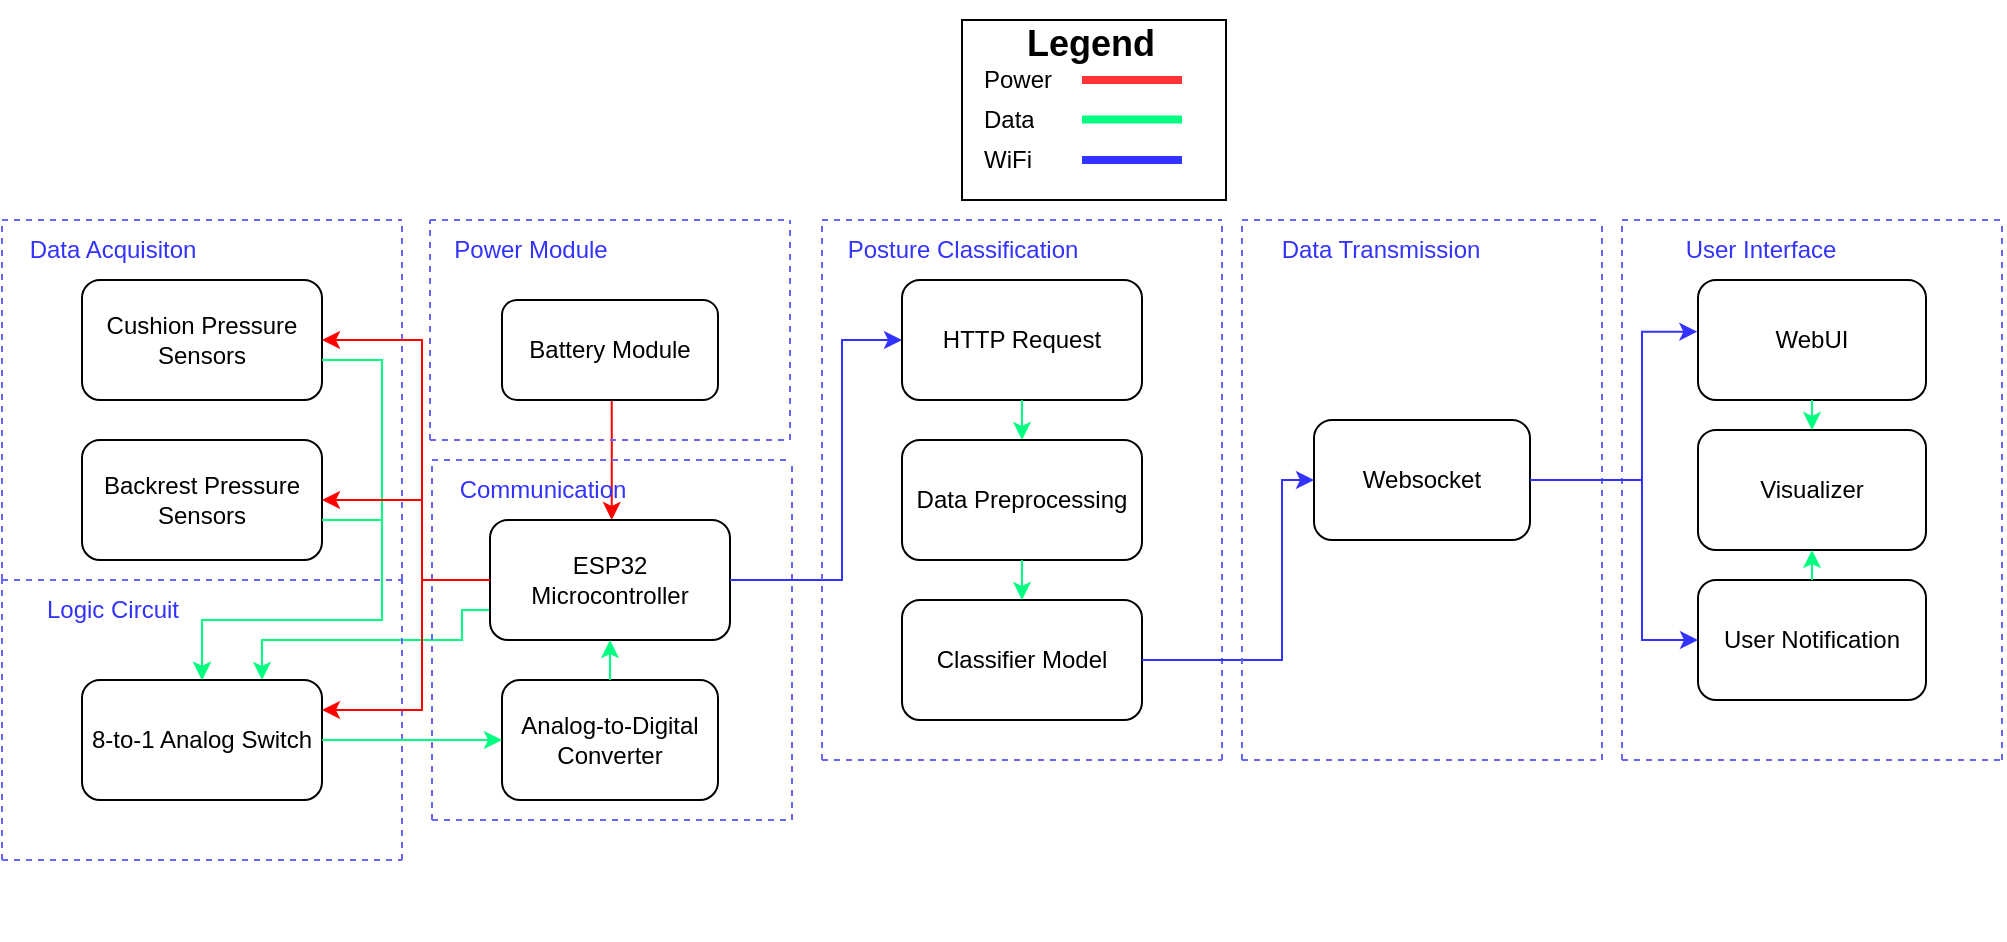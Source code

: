 <mxfile version="26.0.16">
  <diagram name="Page-1" id="9WAIeXzmGR1HwareG-w6">
    <mxGraphModel dx="1276" dy="643" grid="1" gridSize="10" guides="1" tooltips="1" connect="1" arrows="1" fold="1" page="1" pageScale="1" pageWidth="3000" pageHeight="3000" math="0" shadow="0">
      <root>
        <mxCell id="0" />
        <mxCell id="1" parent="0" />
        <mxCell id="Vnn7nnUzHmon1-IM3wvu-170" value="" style="edgeStyle=orthogonalEdgeStyle;rounded=0;orthogonalLoop=1;jettySize=auto;html=1;strokeColor=#FF0000;" edge="1" parent="1">
          <mxGeometry relative="1" as="geometry">
            <mxPoint x="354.855" y="330" as="sourcePoint" />
            <mxPoint x="354.855" y="390" as="targetPoint" />
            <Array as="points">
              <mxPoint x="354.84" y="350" />
              <mxPoint x="354.84" y="350" />
            </Array>
          </mxGeometry>
        </mxCell>
        <mxCell id="Vnn7nnUzHmon1-IM3wvu-168" value="" style="endArrow=classic;html=1;rounded=0;strokeColor=#00FF80;entryX=0.75;entryY=0;entryDx=0;entryDy=0;exitX=0;exitY=0.75;exitDx=0;exitDy=0;" edge="1" parent="1" source="Vnn7nnUzHmon1-IM3wvu-70" target="Vnn7nnUzHmon1-IM3wvu-163">
          <mxGeometry width="50" height="50" relative="1" as="geometry">
            <mxPoint x="220" y="510" as="sourcePoint" />
            <mxPoint x="325" y="390" as="targetPoint" />
            <Array as="points">
              <mxPoint x="290" y="435" />
              <mxPoint x="280" y="435" />
              <mxPoint x="280" y="450" />
              <mxPoint x="270" y="450" />
              <mxPoint x="180" y="450" />
            </Array>
          </mxGeometry>
        </mxCell>
        <mxCell id="Vnn7nnUzHmon1-IM3wvu-59" value="" style="group;strokeColor=none;fillColor=none;" vertex="1" connectable="0" parent="1">
          <mxGeometry x="50" y="240" width="200" height="180" as="geometry" />
        </mxCell>
        <mxCell id="Vnn7nnUzHmon1-IM3wvu-54" value="" style="endArrow=none;dashed=1;html=1;rounded=0;strokeColor=light-dark(#6666FF,#FFFFFF);" edge="1" parent="Vnn7nnUzHmon1-IM3wvu-59">
          <mxGeometry width="50" height="50" relative="1" as="geometry">
            <mxPoint y="180" as="sourcePoint" />
            <mxPoint as="targetPoint" />
          </mxGeometry>
        </mxCell>
        <mxCell id="Vnn7nnUzHmon1-IM3wvu-56" value="" style="endArrow=none;dashed=1;html=1;rounded=0;strokeColor=light-dark(#6666FF,#FFFFFF);" edge="1" parent="Vnn7nnUzHmon1-IM3wvu-59">
          <mxGeometry width="50" height="50" relative="1" as="geometry">
            <mxPoint as="sourcePoint" />
            <mxPoint x="200" as="targetPoint" />
          </mxGeometry>
        </mxCell>
        <mxCell id="Vnn7nnUzHmon1-IM3wvu-57" value="" style="endArrow=none;dashed=1;html=1;rounded=0;strokeColor=light-dark(#6666FF,#FFFFFF);" edge="1" parent="Vnn7nnUzHmon1-IM3wvu-59">
          <mxGeometry width="50" height="50" relative="1" as="geometry">
            <mxPoint y="180" as="sourcePoint" />
            <mxPoint x="200" y="180" as="targetPoint" />
          </mxGeometry>
        </mxCell>
        <mxCell id="Vnn7nnUzHmon1-IM3wvu-58" value="" style="endArrow=none;dashed=1;html=1;rounded=0;strokeColor=light-dark(#6666FF,#FFFFFF);" edge="1" parent="Vnn7nnUzHmon1-IM3wvu-59">
          <mxGeometry width="50" height="50" relative="1" as="geometry">
            <mxPoint x="200" y="180" as="sourcePoint" />
            <mxPoint x="200" as="targetPoint" />
            <Array as="points">
              <mxPoint x="200" y="90" />
            </Array>
          </mxGeometry>
        </mxCell>
        <mxCell id="Vnn7nnUzHmon1-IM3wvu-60" value="&lt;font style=&quot;color: rgb(51, 51, 255);&quot;&gt;Data Acquisiton&lt;/font&gt;" style="text;html=1;align=center;verticalAlign=middle;resizable=0;points=[];autosize=1;strokeColor=none;fillColor=none;" vertex="1" parent="Vnn7nnUzHmon1-IM3wvu-59">
          <mxGeometry x="0.005" width="110" height="30" as="geometry" />
        </mxCell>
        <mxCell id="Vnn7nnUzHmon1-IM3wvu-63" value="Backrest Pressure&lt;div&gt;Sensors&lt;/div&gt;" style="rounded=1;whiteSpace=wrap;html=1;" vertex="1" parent="Vnn7nnUzHmon1-IM3wvu-59">
          <mxGeometry x="40" y="110" width="120" height="60" as="geometry" />
        </mxCell>
        <mxCell id="Vnn7nnUzHmon1-IM3wvu-62" value="Cushion Pressure Sensors" style="rounded=1;whiteSpace=wrap;html=1;" vertex="1" parent="1">
          <mxGeometry x="90" y="270" width="120" height="60" as="geometry" />
        </mxCell>
        <mxCell id="Vnn7nnUzHmon1-IM3wvu-64" value="" style="group;strokeColor=none;fillColor=none;" vertex="1" connectable="0" parent="1">
          <mxGeometry x="265" y="360" width="180" height="180" as="geometry" />
        </mxCell>
        <mxCell id="Vnn7nnUzHmon1-IM3wvu-65" value="" style="endArrow=none;dashed=1;html=1;rounded=0;strokeColor=light-dark(#6666FF,#FFFFFF);" edge="1" parent="Vnn7nnUzHmon1-IM3wvu-64">
          <mxGeometry width="50" height="50" relative="1" as="geometry">
            <mxPoint y="180" as="sourcePoint" />
            <mxPoint as="targetPoint" />
          </mxGeometry>
        </mxCell>
        <mxCell id="Vnn7nnUzHmon1-IM3wvu-66" value="" style="endArrow=none;dashed=1;html=1;rounded=0;strokeColor=light-dark(#6666FF,#FFFFFF);" edge="1" parent="Vnn7nnUzHmon1-IM3wvu-64">
          <mxGeometry width="50" height="50" relative="1" as="geometry">
            <mxPoint as="sourcePoint" />
            <mxPoint x="180" as="targetPoint" />
          </mxGeometry>
        </mxCell>
        <mxCell id="Vnn7nnUzHmon1-IM3wvu-67" value="" style="endArrow=none;dashed=1;html=1;rounded=0;strokeColor=light-dark(#6666FF,#FFFFFF);" edge="1" parent="Vnn7nnUzHmon1-IM3wvu-64">
          <mxGeometry width="50" height="50" relative="1" as="geometry">
            <mxPoint y="180" as="sourcePoint" />
            <mxPoint x="180" y="180" as="targetPoint" />
          </mxGeometry>
        </mxCell>
        <mxCell id="Vnn7nnUzHmon1-IM3wvu-68" value="" style="endArrow=none;dashed=1;html=1;rounded=0;strokeColor=light-dark(#6666FF,#FFFFFF);" edge="1" parent="Vnn7nnUzHmon1-IM3wvu-64">
          <mxGeometry width="50" height="50" relative="1" as="geometry">
            <mxPoint x="180" y="180" as="sourcePoint" />
            <mxPoint x="180" as="targetPoint" />
            <Array as="points">
              <mxPoint x="180" y="90" />
            </Array>
          </mxGeometry>
        </mxCell>
        <mxCell id="Vnn7nnUzHmon1-IM3wvu-71" value="Analog-to-Digital Converter" style="rounded=1;whiteSpace=wrap;html=1;" vertex="1" parent="Vnn7nnUzHmon1-IM3wvu-64">
          <mxGeometry x="35" y="110" width="108" height="60" as="geometry" />
        </mxCell>
        <mxCell id="Vnn7nnUzHmon1-IM3wvu-70" value="ESP32 Microcontroller" style="rounded=1;whiteSpace=wrap;html=1;" vertex="1" parent="Vnn7nnUzHmon1-IM3wvu-64">
          <mxGeometry x="29" y="30" width="120" height="60" as="geometry" />
        </mxCell>
        <mxCell id="Vnn7nnUzHmon1-IM3wvu-69" value="&lt;font style=&quot;color: rgb(51, 51, 255);&quot;&gt;Communication&lt;/font&gt;" style="text;html=1;align=center;verticalAlign=middle;resizable=0;points=[];autosize=1;strokeColor=none;fillColor=none;" vertex="1" parent="Vnn7nnUzHmon1-IM3wvu-64">
          <mxGeometry x="-0.001" width="110" height="30" as="geometry" />
        </mxCell>
        <mxCell id="Vnn7nnUzHmon1-IM3wvu-78" value="" style="endArrow=classic;html=1;rounded=0;strokeColor=#00FF80;entryX=0.5;entryY=1;entryDx=0;entryDy=0;exitX=0.5;exitY=0;exitDx=0;exitDy=0;" edge="1" parent="Vnn7nnUzHmon1-IM3wvu-64" source="Vnn7nnUzHmon1-IM3wvu-71" target="Vnn7nnUzHmon1-IM3wvu-70">
          <mxGeometry width="50" height="50" relative="1" as="geometry">
            <mxPoint x="105" y="110" as="sourcePoint" />
            <mxPoint x="125" y="100" as="targetPoint" />
          </mxGeometry>
        </mxCell>
        <mxCell id="Vnn7nnUzHmon1-IM3wvu-96" value="" style="endArrow=classic;html=1;rounded=0;exitX=1;exitY=0.5;exitDx=0;exitDy=0;strokeColor=#3333FF;entryX=0;entryY=0.5;entryDx=0;entryDy=0;" edge="1" parent="1" source="Vnn7nnUzHmon1-IM3wvu-70" target="Vnn7nnUzHmon1-IM3wvu-95">
          <mxGeometry width="50" height="50" relative="1" as="geometry">
            <mxPoint x="380" y="250" as="sourcePoint" />
            <mxPoint x="470" y="270" as="targetPoint" />
            <Array as="points">
              <mxPoint x="470" y="420" />
              <mxPoint x="470" y="300" />
            </Array>
          </mxGeometry>
        </mxCell>
        <mxCell id="Vnn7nnUzHmon1-IM3wvu-98" value="" style="endArrow=classic;html=1;rounded=0;strokeColor=#00FF80;entryX=0.5;entryY=0;entryDx=0;entryDy=0;" edge="1" parent="1" target="Vnn7nnUzHmon1-IM3wvu-163">
          <mxGeometry width="50" height="50" relative="1" as="geometry">
            <mxPoint x="210" y="390" as="sourcePoint" />
            <mxPoint x="310" y="389" as="targetPoint" />
            <Array as="points">
              <mxPoint x="240" y="390" />
              <mxPoint x="240" y="440" />
              <mxPoint x="150" y="440" />
            </Array>
          </mxGeometry>
        </mxCell>
        <mxCell id="Vnn7nnUzHmon1-IM3wvu-109" value="" style="group" vertex="1" connectable="0" parent="1">
          <mxGeometry x="530" y="130" width="132" height="100" as="geometry" />
        </mxCell>
        <mxCell id="Vnn7nnUzHmon1-IM3wvu-45" value="" style="rounded=0;whiteSpace=wrap;html=1;" vertex="1" parent="Vnn7nnUzHmon1-IM3wvu-109">
          <mxGeometry y="10" width="132" height="90" as="geometry" />
        </mxCell>
        <mxCell id="Vnn7nnUzHmon1-IM3wvu-35" value="" style="shape=table;startSize=0;container=1;collapsible=0;childLayout=tableLayout;fontSize=11;fillColor=none;strokeColor=none;" vertex="1" parent="Vnn7nnUzHmon1-IM3wvu-109">
          <mxGeometry x="4" y="30" width="60" height="60" as="geometry" />
        </mxCell>
        <mxCell id="Vnn7nnUzHmon1-IM3wvu-36" value="" style="shape=tableRow;horizontal=0;startSize=0;swimlaneHead=0;swimlaneBody=0;strokeColor=inherit;top=0;left=0;bottom=0;right=0;collapsible=0;dropTarget=0;fillColor=none;points=[[0,0.5],[1,0.5]];portConstraint=eastwest;fontSize=16;" vertex="1" parent="Vnn7nnUzHmon1-IM3wvu-35">
          <mxGeometry width="60" height="20" as="geometry" />
        </mxCell>
        <mxCell id="Vnn7nnUzHmon1-IM3wvu-37" value="Power" style="shape=partialRectangle;html=1;whiteSpace=wrap;connectable=0;strokeColor=inherit;overflow=hidden;fillColor=none;top=0;left=0;bottom=0;right=0;pointerEvents=1;fontSize=12;align=left;spacingLeft=5;" vertex="1" parent="Vnn7nnUzHmon1-IM3wvu-36">
          <mxGeometry width="60" height="20" as="geometry">
            <mxRectangle width="60" height="20" as="alternateBounds" />
          </mxGeometry>
        </mxCell>
        <mxCell id="Vnn7nnUzHmon1-IM3wvu-38" value="" style="shape=tableRow;horizontal=0;startSize=0;swimlaneHead=0;swimlaneBody=0;strokeColor=inherit;top=0;left=0;bottom=0;right=0;collapsible=0;dropTarget=0;fillColor=none;points=[[0,0.5],[1,0.5]];portConstraint=eastwest;fontSize=16;" vertex="1" parent="Vnn7nnUzHmon1-IM3wvu-35">
          <mxGeometry y="20" width="60" height="20" as="geometry" />
        </mxCell>
        <mxCell id="Vnn7nnUzHmon1-IM3wvu-39" value="Data" style="shape=partialRectangle;html=1;whiteSpace=wrap;connectable=0;strokeColor=inherit;overflow=hidden;fillColor=none;top=0;left=0;bottom=0;right=0;pointerEvents=1;fontSize=12;align=left;spacingLeft=5;" vertex="1" parent="Vnn7nnUzHmon1-IM3wvu-38">
          <mxGeometry width="60" height="20" as="geometry">
            <mxRectangle width="60" height="20" as="alternateBounds" />
          </mxGeometry>
        </mxCell>
        <mxCell id="Vnn7nnUzHmon1-IM3wvu-40" value="" style="shape=tableRow;horizontal=0;startSize=0;swimlaneHead=0;swimlaneBody=0;strokeColor=inherit;top=0;left=0;bottom=0;right=0;collapsible=0;dropTarget=0;fillColor=none;points=[[0,0.5],[1,0.5]];portConstraint=eastwest;fontSize=16;" vertex="1" parent="Vnn7nnUzHmon1-IM3wvu-35">
          <mxGeometry y="40" width="60" height="20" as="geometry" />
        </mxCell>
        <mxCell id="Vnn7nnUzHmon1-IM3wvu-41" value="WiFi" style="shape=partialRectangle;html=1;whiteSpace=wrap;connectable=0;strokeColor=inherit;overflow=hidden;fillColor=none;top=0;left=0;bottom=0;right=0;pointerEvents=1;fontSize=12;align=left;spacingLeft=5;" vertex="1" parent="Vnn7nnUzHmon1-IM3wvu-40">
          <mxGeometry width="60" height="20" as="geometry">
            <mxRectangle width="60" height="20" as="alternateBounds" />
          </mxGeometry>
        </mxCell>
        <mxCell id="Vnn7nnUzHmon1-IM3wvu-46" value="&lt;font style=&quot;font-size: 18px;&quot;&gt;Legend&lt;/font&gt;" style="text;strokeColor=none;fillColor=none;html=1;fontSize=24;fontStyle=1;verticalAlign=middle;align=center;" vertex="1" parent="Vnn7nnUzHmon1-IM3wvu-109">
          <mxGeometry x="14" width="100" height="40" as="geometry" />
        </mxCell>
        <mxCell id="Vnn7nnUzHmon1-IM3wvu-47" value="" style="endArrow=none;html=1;rounded=0;strokeColor=#FF3333;strokeWidth=4;" edge="1" parent="Vnn7nnUzHmon1-IM3wvu-109">
          <mxGeometry width="50" height="50" relative="1" as="geometry">
            <mxPoint x="60" y="40" as="sourcePoint" />
            <mxPoint x="110" y="40" as="targetPoint" />
          </mxGeometry>
        </mxCell>
        <mxCell id="Vnn7nnUzHmon1-IM3wvu-49" value="" style="endArrow=none;html=1;rounded=0;strokeColor=#00FF80;strokeWidth=4;" edge="1" parent="Vnn7nnUzHmon1-IM3wvu-109">
          <mxGeometry width="50" height="50" relative="1" as="geometry">
            <mxPoint x="60" y="59.72" as="sourcePoint" />
            <mxPoint x="110" y="59.72" as="targetPoint" />
          </mxGeometry>
        </mxCell>
        <mxCell id="Vnn7nnUzHmon1-IM3wvu-51" value="" style="endArrow=none;html=1;rounded=0;strokeColor=#3333FF;strokeWidth=4;" edge="1" parent="Vnn7nnUzHmon1-IM3wvu-109">
          <mxGeometry width="50" height="50" relative="1" as="geometry">
            <mxPoint x="60" y="80" as="sourcePoint" />
            <mxPoint x="110" y="80" as="targetPoint" />
          </mxGeometry>
        </mxCell>
        <mxCell id="Vnn7nnUzHmon1-IM3wvu-95" value="HTTP Request" style="rounded=1;whiteSpace=wrap;html=1;" vertex="1" parent="1">
          <mxGeometry x="500" y="270" width="120" height="60" as="geometry" />
        </mxCell>
        <mxCell id="Vnn7nnUzHmon1-IM3wvu-99" value="" style="endArrow=classic;html=1;rounded=0;strokeColor=#00FF80;exitX=0.5;exitY=1;exitDx=0;exitDy=0;entryX=0.5;entryY=0;entryDx=0;entryDy=0;" edge="1" parent="1" source="Vnn7nnUzHmon1-IM3wvu-95" target="Vnn7nnUzHmon1-IM3wvu-108">
          <mxGeometry width="50" height="50" relative="1" as="geometry">
            <mxPoint x="580" y="350" as="sourcePoint" />
            <mxPoint x="580" y="340" as="targetPoint" />
          </mxGeometry>
        </mxCell>
        <mxCell id="Vnn7nnUzHmon1-IM3wvu-108" value="Data Preprocessing" style="rounded=1;whiteSpace=wrap;html=1;" vertex="1" parent="1">
          <mxGeometry x="500" y="350" width="120" height="60" as="geometry" />
        </mxCell>
        <mxCell id="Vnn7nnUzHmon1-IM3wvu-111" value="Classifier Model" style="rounded=1;whiteSpace=wrap;html=1;" vertex="1" parent="1">
          <mxGeometry x="500" y="430" width="120" height="60" as="geometry" />
        </mxCell>
        <mxCell id="Vnn7nnUzHmon1-IM3wvu-113" value="" style="endArrow=classic;html=1;rounded=0;strokeColor=#00FF80;entryX=0.5;entryY=0;entryDx=0;entryDy=0;exitX=0.5;exitY=1;exitDx=0;exitDy=0;" edge="1" parent="1" source="Vnn7nnUzHmon1-IM3wvu-108" target="Vnn7nnUzHmon1-IM3wvu-111">
          <mxGeometry width="50" height="50" relative="1" as="geometry">
            <mxPoint x="490" y="430" as="sourcePoint" />
            <mxPoint x="490" y="410" as="targetPoint" />
          </mxGeometry>
        </mxCell>
        <mxCell id="Vnn7nnUzHmon1-IM3wvu-114" value="" style="group" vertex="1" connectable="0" parent="1">
          <mxGeometry x="460" y="240" width="200" height="270" as="geometry" />
        </mxCell>
        <mxCell id="Vnn7nnUzHmon1-IM3wvu-90" value="" style="endArrow=none;dashed=1;html=1;rounded=0;strokeColor=light-dark(#6666FF,#FFFFFF);" edge="1" parent="Vnn7nnUzHmon1-IM3wvu-114">
          <mxGeometry width="50" height="50" relative="1" as="geometry">
            <mxPoint y="270" as="sourcePoint" />
            <mxPoint as="targetPoint" />
          </mxGeometry>
        </mxCell>
        <mxCell id="Vnn7nnUzHmon1-IM3wvu-91" value="" style="endArrow=none;dashed=1;html=1;rounded=0;strokeColor=light-dark(#6666FF,#FFFFFF);" edge="1" parent="Vnn7nnUzHmon1-IM3wvu-114">
          <mxGeometry width="50" height="50" relative="1" as="geometry">
            <mxPoint as="sourcePoint" />
            <mxPoint x="200" as="targetPoint" />
          </mxGeometry>
        </mxCell>
        <mxCell id="Vnn7nnUzHmon1-IM3wvu-92" value="" style="endArrow=none;dashed=1;html=1;rounded=0;strokeColor=light-dark(#6666FF,#FFFFFF);" edge="1" parent="Vnn7nnUzHmon1-IM3wvu-114">
          <mxGeometry width="50" height="50" relative="1" as="geometry">
            <mxPoint y="270" as="sourcePoint" />
            <mxPoint x="200" y="270" as="targetPoint" />
          </mxGeometry>
        </mxCell>
        <mxCell id="Vnn7nnUzHmon1-IM3wvu-93" value="" style="endArrow=none;dashed=1;html=1;rounded=0;strokeColor=light-dark(#6666FF,#FFFFFF);" edge="1" parent="Vnn7nnUzHmon1-IM3wvu-114">
          <mxGeometry width="50" height="50" relative="1" as="geometry">
            <mxPoint x="200" y="270" as="sourcePoint" />
            <mxPoint x="200" as="targetPoint" />
            <Array as="points">
              <mxPoint x="200" y="83.793" />
            </Array>
          </mxGeometry>
        </mxCell>
        <mxCell id="Vnn7nnUzHmon1-IM3wvu-94" value="&lt;font color=&quot;#3333ff&quot;&gt;Posture Classification&lt;/font&gt;" style="text;html=1;align=center;verticalAlign=middle;resizable=0;points=[];autosize=1;strokeColor=none;fillColor=none;" vertex="1" parent="Vnn7nnUzHmon1-IM3wvu-114">
          <mxGeometry x="0.005" width="140" height="30" as="geometry" />
        </mxCell>
        <mxCell id="Vnn7nnUzHmon1-IM3wvu-134" value="" style="endArrow=classic;html=1;rounded=0;strokeColor=#3333FF;entryX=0;entryY=0.5;entryDx=0;entryDy=0;" edge="1" parent="Vnn7nnUzHmon1-IM3wvu-114" target="Vnn7nnUzHmon1-IM3wvu-127">
          <mxGeometry width="50" height="50" relative="1" as="geometry">
            <mxPoint x="160" y="220" as="sourcePoint" />
            <mxPoint x="99.8" y="270" as="targetPoint" />
            <Array as="points">
              <mxPoint x="230" y="220" />
              <mxPoint x="230" y="130" />
            </Array>
          </mxGeometry>
        </mxCell>
        <mxCell id="Vnn7nnUzHmon1-IM3wvu-115" value="" style="group;strokeColor=none;fillColor=none;" vertex="1" connectable="0" parent="1">
          <mxGeometry x="264" y="240" width="180" height="110" as="geometry" />
        </mxCell>
        <mxCell id="Vnn7nnUzHmon1-IM3wvu-116" value="" style="endArrow=none;dashed=1;html=1;rounded=0;strokeColor=light-dark(#6666FF,#FFFFFF);" edge="1" parent="Vnn7nnUzHmon1-IM3wvu-115">
          <mxGeometry width="50" height="50" relative="1" as="geometry">
            <mxPoint y="110.0" as="sourcePoint" />
            <mxPoint as="targetPoint" />
          </mxGeometry>
        </mxCell>
        <mxCell id="Vnn7nnUzHmon1-IM3wvu-117" value="" style="endArrow=none;dashed=1;html=1;rounded=0;strokeColor=light-dark(#6666FF,#FFFFFF);" edge="1" parent="Vnn7nnUzHmon1-IM3wvu-115">
          <mxGeometry width="50" height="50" relative="1" as="geometry">
            <mxPoint as="sourcePoint" />
            <mxPoint x="180" as="targetPoint" />
          </mxGeometry>
        </mxCell>
        <mxCell id="Vnn7nnUzHmon1-IM3wvu-118" value="" style="endArrow=none;dashed=1;html=1;rounded=0;strokeColor=light-dark(#6666FF,#FFFFFF);" edge="1" parent="Vnn7nnUzHmon1-IM3wvu-115">
          <mxGeometry width="50" height="50" relative="1" as="geometry">
            <mxPoint y="110.0" as="sourcePoint" />
            <mxPoint x="180" y="110.0" as="targetPoint" />
          </mxGeometry>
        </mxCell>
        <mxCell id="Vnn7nnUzHmon1-IM3wvu-119" value="" style="endArrow=none;dashed=1;html=1;rounded=0;strokeColor=light-dark(#6666FF,#FFFFFF);" edge="1" parent="Vnn7nnUzHmon1-IM3wvu-115">
          <mxGeometry width="50" height="50" relative="1" as="geometry">
            <mxPoint x="180" y="110.0" as="sourcePoint" />
            <mxPoint x="180" as="targetPoint" />
            <Array as="points">
              <mxPoint x="180" y="55.0" />
            </Array>
          </mxGeometry>
        </mxCell>
        <mxCell id="Vnn7nnUzHmon1-IM3wvu-123" value="Battery Module" style="rounded=1;whiteSpace=wrap;html=1;" vertex="1" parent="Vnn7nnUzHmon1-IM3wvu-115">
          <mxGeometry x="36" y="40" width="108" height="50" as="geometry" />
        </mxCell>
        <mxCell id="Vnn7nnUzHmon1-IM3wvu-120" value="&lt;font color=&quot;#3333ff&quot;&gt;Power Module&lt;/font&gt;" style="text;html=1;align=center;verticalAlign=middle;resizable=0;points=[];autosize=1;strokeColor=none;fillColor=none;" vertex="1" parent="Vnn7nnUzHmon1-IM3wvu-115">
          <mxGeometry x="-0.001" width="100" height="30" as="geometry" />
        </mxCell>
        <mxCell id="Vnn7nnUzHmon1-IM3wvu-128" value="" style="group" vertex="1" connectable="0" parent="1">
          <mxGeometry x="670" y="240" width="180" height="270" as="geometry" />
        </mxCell>
        <mxCell id="Vnn7nnUzHmon1-IM3wvu-129" value="" style="endArrow=none;dashed=1;html=1;rounded=0;strokeColor=light-dark(#6666FF,#FFFFFF);" edge="1" parent="Vnn7nnUzHmon1-IM3wvu-128">
          <mxGeometry width="50" height="50" relative="1" as="geometry">
            <mxPoint y="270" as="sourcePoint" />
            <mxPoint as="targetPoint" />
          </mxGeometry>
        </mxCell>
        <mxCell id="Vnn7nnUzHmon1-IM3wvu-130" value="" style="endArrow=none;dashed=1;html=1;rounded=0;strokeColor=light-dark(#6666FF,#FFFFFF);" edge="1" parent="Vnn7nnUzHmon1-IM3wvu-128">
          <mxGeometry width="50" height="50" relative="1" as="geometry">
            <mxPoint as="sourcePoint" />
            <mxPoint x="180" as="targetPoint" />
          </mxGeometry>
        </mxCell>
        <mxCell id="Vnn7nnUzHmon1-IM3wvu-131" value="" style="endArrow=none;dashed=1;html=1;rounded=0;strokeColor=light-dark(#6666FF,#FFFFFF);" edge="1" parent="Vnn7nnUzHmon1-IM3wvu-128">
          <mxGeometry width="50" height="50" relative="1" as="geometry">
            <mxPoint y="270" as="sourcePoint" />
            <mxPoint x="180" y="270" as="targetPoint" />
          </mxGeometry>
        </mxCell>
        <mxCell id="Vnn7nnUzHmon1-IM3wvu-132" value="" style="endArrow=none;dashed=1;html=1;rounded=0;strokeColor=light-dark(#6666FF,#FFFFFF);" edge="1" parent="Vnn7nnUzHmon1-IM3wvu-128">
          <mxGeometry width="50" height="50" relative="1" as="geometry">
            <mxPoint x="180" y="270" as="sourcePoint" />
            <mxPoint x="180" as="targetPoint" />
            <Array as="points">
              <mxPoint x="180" y="83.793" />
            </Array>
          </mxGeometry>
        </mxCell>
        <mxCell id="Vnn7nnUzHmon1-IM3wvu-133" value="&lt;font color=&quot;#3333ff&quot;&gt;Data Transmission&lt;/font&gt;" style="text;html=1;align=center;verticalAlign=middle;resizable=0;points=[];autosize=1;strokeColor=none;fillColor=none;" vertex="1" parent="Vnn7nnUzHmon1-IM3wvu-128">
          <mxGeometry x="9.004" width="120" height="30" as="geometry" />
        </mxCell>
        <mxCell id="Vnn7nnUzHmon1-IM3wvu-127" value="Websocket" style="rounded=1;whiteSpace=wrap;html=1;" vertex="1" parent="Vnn7nnUzHmon1-IM3wvu-128">
          <mxGeometry x="36" y="100" width="108" height="60" as="geometry" />
        </mxCell>
        <mxCell id="Vnn7nnUzHmon1-IM3wvu-135" value="" style="group" vertex="1" connectable="0" parent="1">
          <mxGeometry x="860" y="240" width="190" height="270" as="geometry" />
        </mxCell>
        <mxCell id="Vnn7nnUzHmon1-IM3wvu-136" value="" style="endArrow=none;dashed=1;html=1;rounded=0;strokeColor=light-dark(#6666FF,#FFFFFF);" edge="1" parent="Vnn7nnUzHmon1-IM3wvu-135">
          <mxGeometry width="50" height="50" relative="1" as="geometry">
            <mxPoint y="270" as="sourcePoint" />
            <mxPoint as="targetPoint" />
          </mxGeometry>
        </mxCell>
        <mxCell id="Vnn7nnUzHmon1-IM3wvu-137" value="" style="endArrow=none;dashed=1;html=1;rounded=0;strokeColor=light-dark(#6666FF,#FFFFFF);" edge="1" parent="Vnn7nnUzHmon1-IM3wvu-135">
          <mxGeometry width="50" height="50" relative="1" as="geometry">
            <mxPoint as="sourcePoint" />
            <mxPoint x="190.0" as="targetPoint" />
          </mxGeometry>
        </mxCell>
        <mxCell id="Vnn7nnUzHmon1-IM3wvu-138" value="" style="endArrow=none;dashed=1;html=1;rounded=0;strokeColor=light-dark(#6666FF,#FFFFFF);" edge="1" parent="Vnn7nnUzHmon1-IM3wvu-135">
          <mxGeometry width="50" height="50" relative="1" as="geometry">
            <mxPoint y="270" as="sourcePoint" />
            <mxPoint x="190.0" y="270" as="targetPoint" />
          </mxGeometry>
        </mxCell>
        <mxCell id="Vnn7nnUzHmon1-IM3wvu-139" value="" style="endArrow=none;dashed=1;html=1;rounded=0;strokeColor=light-dark(#6666FF,#FFFFFF);" edge="1" parent="Vnn7nnUzHmon1-IM3wvu-135">
          <mxGeometry width="50" height="50" relative="1" as="geometry">
            <mxPoint x="190.0" y="270" as="sourcePoint" />
            <mxPoint x="190.0" as="targetPoint" />
            <Array as="points">
              <mxPoint x="190.0" y="83.793" />
            </Array>
          </mxGeometry>
        </mxCell>
        <mxCell id="Vnn7nnUzHmon1-IM3wvu-140" value="&lt;font color=&quot;#3333ff&quot;&gt;User Interface&lt;/font&gt;" style="text;html=1;align=center;verticalAlign=middle;resizable=0;points=[];autosize=1;strokeColor=none;fillColor=none;" vertex="1" parent="Vnn7nnUzHmon1-IM3wvu-135">
          <mxGeometry x="19.004" width="100" height="30" as="geometry" />
        </mxCell>
        <mxCell id="Vnn7nnUzHmon1-IM3wvu-141" value="WebUI" style="rounded=1;whiteSpace=wrap;html=1;" vertex="1" parent="Vnn7nnUzHmon1-IM3wvu-135">
          <mxGeometry x="38" y="30" width="114" height="60" as="geometry" />
        </mxCell>
        <mxCell id="Vnn7nnUzHmon1-IM3wvu-142" value="Visualizer" style="rounded=1;whiteSpace=wrap;html=1;" vertex="1" parent="Vnn7nnUzHmon1-IM3wvu-135">
          <mxGeometry x="38" y="105" width="114" height="60" as="geometry" />
        </mxCell>
        <mxCell id="Vnn7nnUzHmon1-IM3wvu-143" value="User Notification" style="rounded=1;whiteSpace=wrap;html=1;" vertex="1" parent="Vnn7nnUzHmon1-IM3wvu-135">
          <mxGeometry x="38" y="180" width="114" height="60" as="geometry" />
        </mxCell>
        <mxCell id="Vnn7nnUzHmon1-IM3wvu-152" value="" style="endArrow=classic;html=1;rounded=0;strokeColor=#00FF80;entryX=0.5;entryY=1;entryDx=0;entryDy=0;exitX=0.5;exitY=0;exitDx=0;exitDy=0;" edge="1" parent="Vnn7nnUzHmon1-IM3wvu-135" source="Vnn7nnUzHmon1-IM3wvu-143" target="Vnn7nnUzHmon1-IM3wvu-142">
          <mxGeometry width="50" height="50" relative="1" as="geometry">
            <mxPoint x="-294.5" y="180" as="sourcePoint" />
            <mxPoint x="-294.5" y="200" as="targetPoint" />
          </mxGeometry>
        </mxCell>
        <mxCell id="Vnn7nnUzHmon1-IM3wvu-155" value="" style="endArrow=classic;html=1;rounded=0;strokeColor=#00FF80;exitX=0.5;exitY=1;exitDx=0;exitDy=0;" edge="1" parent="Vnn7nnUzHmon1-IM3wvu-135" source="Vnn7nnUzHmon1-IM3wvu-141" target="Vnn7nnUzHmon1-IM3wvu-142">
          <mxGeometry width="50" height="50" relative="1" as="geometry">
            <mxPoint x="-294.5" y="100" as="sourcePoint" />
            <mxPoint x="-294.5" y="120" as="targetPoint" />
          </mxGeometry>
        </mxCell>
        <mxCell id="Vnn7nnUzHmon1-IM3wvu-146" value="" style="edgeStyle=orthogonalEdgeStyle;rounded=0;orthogonalLoop=1;jettySize=auto;html=1;entryX=-0.003;entryY=0.431;entryDx=0;entryDy=0;entryPerimeter=0;strokeColor=#3333FF;" edge="1" parent="1" source="Vnn7nnUzHmon1-IM3wvu-127" target="Vnn7nnUzHmon1-IM3wvu-141">
          <mxGeometry relative="1" as="geometry">
            <Array as="points">
              <mxPoint x="870" y="370" />
              <mxPoint x="870" y="296" />
            </Array>
          </mxGeometry>
        </mxCell>
        <mxCell id="Vnn7nnUzHmon1-IM3wvu-147" value="" style="edgeStyle=orthogonalEdgeStyle;rounded=0;orthogonalLoop=1;jettySize=auto;html=1;entryX=0;entryY=0.5;entryDx=0;entryDy=0;strokeColor=#3333FF;" edge="1" parent="1" target="Vnn7nnUzHmon1-IM3wvu-143">
          <mxGeometry relative="1" as="geometry">
            <mxPoint x="830" y="370" as="sourcePoint" />
            <Array as="points">
              <mxPoint x="870" y="370" />
              <mxPoint x="870" y="450" />
            </Array>
          </mxGeometry>
        </mxCell>
        <mxCell id="Vnn7nnUzHmon1-IM3wvu-156" value="" style="group;strokeColor=none;fillColor=none;" vertex="1" connectable="0" parent="1">
          <mxGeometry x="50" y="420" width="200" height="180" as="geometry" />
        </mxCell>
        <mxCell id="Vnn7nnUzHmon1-IM3wvu-157" value="" style="endArrow=none;dashed=1;html=1;rounded=0;strokeColor=light-dark(#6666FF,#FFFFFF);" edge="1" parent="Vnn7nnUzHmon1-IM3wvu-156">
          <mxGeometry width="50" height="50" relative="1" as="geometry">
            <mxPoint y="140" as="sourcePoint" />
            <mxPoint as="targetPoint" />
          </mxGeometry>
        </mxCell>
        <mxCell id="Vnn7nnUzHmon1-IM3wvu-158" value="" style="endArrow=none;dashed=1;html=1;rounded=0;strokeColor=light-dark(#6666FF,#FFFFFF);" edge="1" parent="Vnn7nnUzHmon1-IM3wvu-156">
          <mxGeometry width="50" height="50" relative="1" as="geometry">
            <mxPoint as="sourcePoint" />
            <mxPoint x="200" as="targetPoint" />
          </mxGeometry>
        </mxCell>
        <mxCell id="Vnn7nnUzHmon1-IM3wvu-159" value="" style="endArrow=none;dashed=1;html=1;rounded=0;strokeColor=light-dark(#6666FF,#FFFFFF);" edge="1" parent="Vnn7nnUzHmon1-IM3wvu-156">
          <mxGeometry width="50" height="50" relative="1" as="geometry">
            <mxPoint y="140" as="sourcePoint" />
            <mxPoint x="200" y="140" as="targetPoint" />
            <Array as="points">
              <mxPoint x="100" y="140" />
            </Array>
          </mxGeometry>
        </mxCell>
        <mxCell id="Vnn7nnUzHmon1-IM3wvu-160" value="" style="endArrow=none;dashed=1;html=1;rounded=0;strokeColor=light-dark(#6666FF,#FFFFFF);" edge="1" parent="Vnn7nnUzHmon1-IM3wvu-156">
          <mxGeometry width="50" height="50" relative="1" as="geometry">
            <mxPoint x="200" y="140" as="sourcePoint" />
            <mxPoint x="200" as="targetPoint" />
            <Array as="points">
              <mxPoint x="200" y="90" />
            </Array>
          </mxGeometry>
        </mxCell>
        <mxCell id="Vnn7nnUzHmon1-IM3wvu-161" value="&lt;font color=&quot;#3333ff&quot;&gt;Logic Circuit&lt;/font&gt;" style="text;html=1;align=center;verticalAlign=middle;resizable=0;points=[];autosize=1;strokeColor=none;fillColor=none;" vertex="1" parent="Vnn7nnUzHmon1-IM3wvu-156">
          <mxGeometry x="10.005" width="90" height="30" as="geometry" />
        </mxCell>
        <mxCell id="Vnn7nnUzHmon1-IM3wvu-163" value="8-to-1 Analog Switch" style="rounded=1;whiteSpace=wrap;html=1;" vertex="1" parent="Vnn7nnUzHmon1-IM3wvu-156">
          <mxGeometry x="40" y="50" width="120" height="60" as="geometry" />
        </mxCell>
        <mxCell id="Vnn7nnUzHmon1-IM3wvu-167" value="" style="endArrow=classic;html=1;rounded=0;strokeColor=#00FF80;entryX=0;entryY=0.5;entryDx=0;entryDy=0;" edge="1" parent="Vnn7nnUzHmon1-IM3wvu-156" target="Vnn7nnUzHmon1-IM3wvu-71">
          <mxGeometry width="50" height="50" relative="1" as="geometry">
            <mxPoint x="160" y="80" as="sourcePoint" />
            <mxPoint x="180" y="70" as="targetPoint" />
            <Array as="points">
              <mxPoint x="240" y="80" />
            </Array>
          </mxGeometry>
        </mxCell>
        <mxCell id="Vnn7nnUzHmon1-IM3wvu-165" value="" style="endArrow=classic;html=1;rounded=0;strokeColor=#00FF80;entryX=0.5;entryY=0;entryDx=0;entryDy=0;" edge="1" parent="1" target="Vnn7nnUzHmon1-IM3wvu-163">
          <mxGeometry width="50" height="50" relative="1" as="geometry">
            <mxPoint x="210" y="310" as="sourcePoint" />
            <mxPoint x="160" y="480" as="targetPoint" />
            <Array as="points">
              <mxPoint x="240" y="310" />
              <mxPoint x="240" y="440" />
              <mxPoint x="150" y="440" />
            </Array>
          </mxGeometry>
        </mxCell>
        <mxCell id="Vnn7nnUzHmon1-IM3wvu-172" value="" style="edgeStyle=orthogonalEdgeStyle;rounded=0;orthogonalLoop=1;jettySize=auto;html=1;strokeColor=#FF0000;exitX=0;exitY=0.5;exitDx=0;exitDy=0;entryX=1;entryY=0.5;entryDx=0;entryDy=0;" edge="1" parent="1" source="Vnn7nnUzHmon1-IM3wvu-70" target="Vnn7nnUzHmon1-IM3wvu-63">
          <mxGeometry relative="1" as="geometry">
            <mxPoint x="364.855" y="340" as="sourcePoint" />
            <mxPoint x="364.855" y="400" as="targetPoint" />
            <Array as="points">
              <mxPoint x="260" y="420" />
              <mxPoint x="260" y="380" />
            </Array>
          </mxGeometry>
        </mxCell>
        <mxCell id="Vnn7nnUzHmon1-IM3wvu-173" value="" style="edgeStyle=orthogonalEdgeStyle;rounded=0;orthogonalLoop=1;jettySize=auto;html=1;strokeColor=#FF0000;exitX=0;exitY=0.5;exitDx=0;exitDy=0;entryX=1;entryY=0.5;entryDx=0;entryDy=0;" edge="1" parent="1" source="Vnn7nnUzHmon1-IM3wvu-70" target="Vnn7nnUzHmon1-IM3wvu-62">
          <mxGeometry relative="1" as="geometry">
            <mxPoint x="304" y="430" as="sourcePoint" />
            <mxPoint x="220" y="390" as="targetPoint" />
            <Array as="points">
              <mxPoint x="260" y="420" />
              <mxPoint x="260" y="300" />
            </Array>
          </mxGeometry>
        </mxCell>
        <mxCell id="Vnn7nnUzHmon1-IM3wvu-174" value="" style="edgeStyle=orthogonalEdgeStyle;rounded=0;orthogonalLoop=1;jettySize=auto;html=1;strokeColor=#FF0000;exitX=0;exitY=0.5;exitDx=0;exitDy=0;entryX=1;entryY=0.25;entryDx=0;entryDy=0;" edge="1" parent="1" source="Vnn7nnUzHmon1-IM3wvu-70" target="Vnn7nnUzHmon1-IM3wvu-163">
          <mxGeometry relative="1" as="geometry">
            <mxPoint x="314" y="440" as="sourcePoint" />
            <mxPoint x="230" y="400" as="targetPoint" />
            <Array as="points">
              <mxPoint x="260" y="420" />
              <mxPoint x="260" y="485" />
            </Array>
          </mxGeometry>
        </mxCell>
      </root>
    </mxGraphModel>
  </diagram>
</mxfile>
